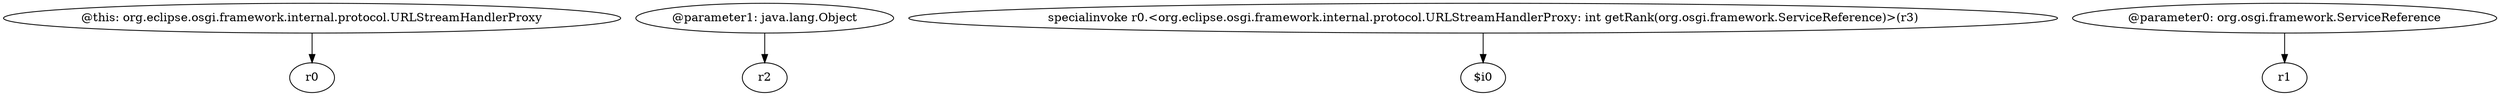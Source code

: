 digraph g {
0[label="@this: org.eclipse.osgi.framework.internal.protocol.URLStreamHandlerProxy"]
1[label="r0"]
0->1[label=""]
2[label="@parameter1: java.lang.Object"]
3[label="r2"]
2->3[label=""]
4[label="specialinvoke r0.<org.eclipse.osgi.framework.internal.protocol.URLStreamHandlerProxy: int getRank(org.osgi.framework.ServiceReference)>(r3)"]
5[label="$i0"]
4->5[label=""]
6[label="@parameter0: org.osgi.framework.ServiceReference"]
7[label="r1"]
6->7[label=""]
}